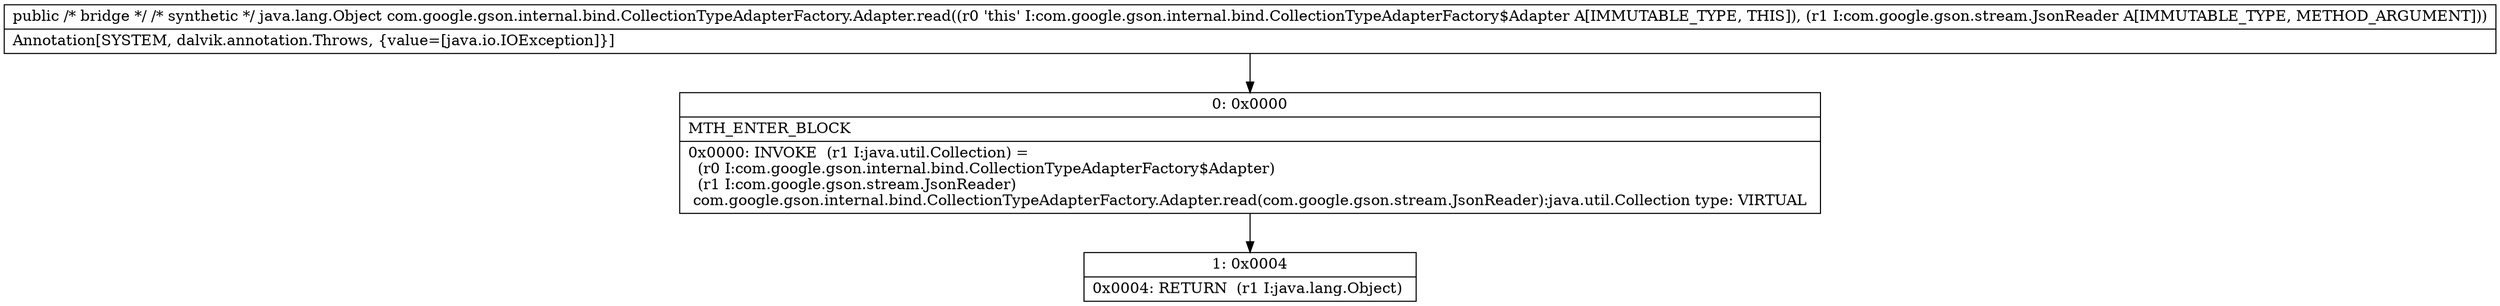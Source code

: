 digraph "CFG forcom.google.gson.internal.bind.CollectionTypeAdapterFactory.Adapter.read(Lcom\/google\/gson\/stream\/JsonReader;)Ljava\/lang\/Object;" {
Node_0 [shape=record,label="{0\:\ 0x0000|MTH_ENTER_BLOCK\l|0x0000: INVOKE  (r1 I:java.util.Collection) = \l  (r0 I:com.google.gson.internal.bind.CollectionTypeAdapterFactory$Adapter)\l  (r1 I:com.google.gson.stream.JsonReader)\l com.google.gson.internal.bind.CollectionTypeAdapterFactory.Adapter.read(com.google.gson.stream.JsonReader):java.util.Collection type: VIRTUAL \l}"];
Node_1 [shape=record,label="{1\:\ 0x0004|0x0004: RETURN  (r1 I:java.lang.Object) \l}"];
MethodNode[shape=record,label="{public \/* bridge *\/ \/* synthetic *\/ java.lang.Object com.google.gson.internal.bind.CollectionTypeAdapterFactory.Adapter.read((r0 'this' I:com.google.gson.internal.bind.CollectionTypeAdapterFactory$Adapter A[IMMUTABLE_TYPE, THIS]), (r1 I:com.google.gson.stream.JsonReader A[IMMUTABLE_TYPE, METHOD_ARGUMENT]))  | Annotation[SYSTEM, dalvik.annotation.Throws, \{value=[java.io.IOException]\}]\l}"];
MethodNode -> Node_0;
Node_0 -> Node_1;
}

